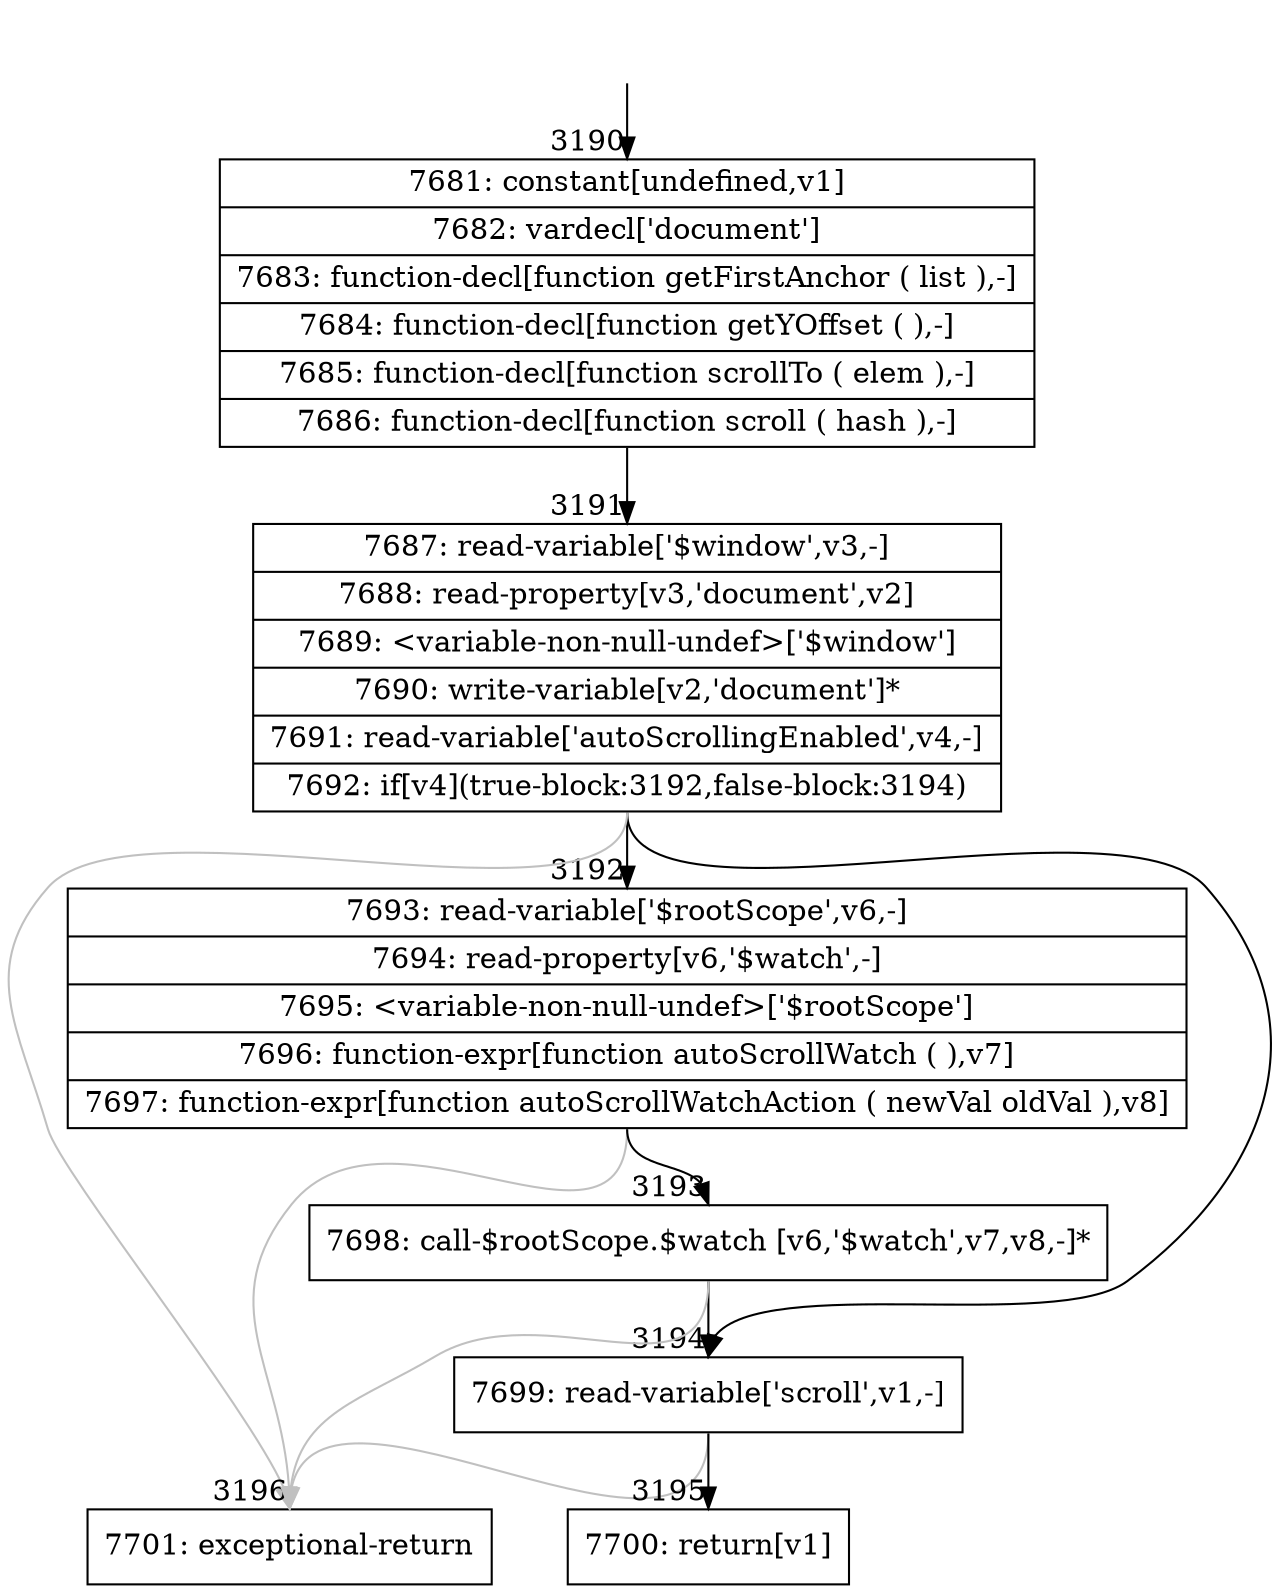 digraph {
rankdir="TD"
BB_entry250[shape=none,label=""];
BB_entry250 -> BB3190 [tailport=s, headport=n, headlabel="    3190"]
BB3190 [shape=record label="{7681: constant[undefined,v1]|7682: vardecl['document']|7683: function-decl[function getFirstAnchor ( list ),-]|7684: function-decl[function getYOffset ( ),-]|7685: function-decl[function scrollTo ( elem ),-]|7686: function-decl[function scroll ( hash ),-]}" ] 
BB3190 -> BB3191 [tailport=s, headport=n, headlabel="      3191"]
BB3191 [shape=record label="{7687: read-variable['$window',v3,-]|7688: read-property[v3,'document',v2]|7689: \<variable-non-null-undef\>['$window']|7690: write-variable[v2,'document']*|7691: read-variable['autoScrollingEnabled',v4,-]|7692: if[v4](true-block:3192,false-block:3194)}" ] 
BB3191 -> BB3192 [tailport=s, headport=n, headlabel="      3192"]
BB3191 -> BB3194 [tailport=s, headport=n, headlabel="      3194"]
BB3191 -> BB3196 [tailport=s, headport=n, color=gray, headlabel="      3196"]
BB3192 [shape=record label="{7693: read-variable['$rootScope',v6,-]|7694: read-property[v6,'$watch',-]|7695: \<variable-non-null-undef\>['$rootScope']|7696: function-expr[function autoScrollWatch ( ),v7]|7697: function-expr[function autoScrollWatchAction ( newVal oldVal ),v8]}" ] 
BB3192 -> BB3193 [tailport=s, headport=n, headlabel="      3193"]
BB3192 -> BB3196 [tailport=s, headport=n, color=gray]
BB3193 [shape=record label="{7698: call-$rootScope.$watch [v6,'$watch',v7,v8,-]*}" ] 
BB3193 -> BB3194 [tailport=s, headport=n]
BB3193 -> BB3196 [tailport=s, headport=n, color=gray]
BB3194 [shape=record label="{7699: read-variable['scroll',v1,-]}" ] 
BB3194 -> BB3195 [tailport=s, headport=n, headlabel="      3195"]
BB3194 -> BB3196 [tailport=s, headport=n, color=gray]
BB3195 [shape=record label="{7700: return[v1]}" ] 
BB3196 [shape=record label="{7701: exceptional-return}" ] 
//#$~ 4746
}
